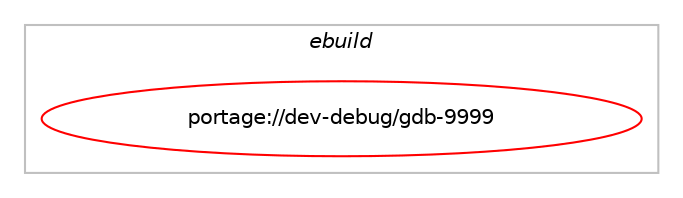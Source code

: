 digraph prolog {

# *************
# Graph options
# *************

newrank=true;
concentrate=true;
compound=true;
graph [rankdir=LR,fontname=Helvetica,fontsize=10,ranksep=1.5];#, ranksep=2.5, nodesep=0.2];
edge  [arrowhead=vee];
node  [fontname=Helvetica,fontsize=10];

# **********
# The ebuild
# **********

subgraph cluster_leftcol {
color=gray;
label=<<i>ebuild</i>>;
id [label="portage://dev-debug/gdb-9999", color=red, width=4, href="../dev-debug/gdb-9999.svg"];
}

# ****************
# The dependencies
# ****************

subgraph cluster_midcol {
color=gray;
label=<<i>dependencies</i>>;
subgraph cluster_compile {
fillcolor="#eeeeee";
style=filled;
label=<<i>compile</i>>;
# *** BEGIN UNKNOWN DEPENDENCY TYPE (TODO) ***
# id -> equal(use_conditional_group(positive,debuginfod,portage://dev-debug/gdb-9999,[package_dependency(portage://dev-debug/gdb-9999,install,no,dev-libs,elfutils,none,[,,],[],[use(enable(debuginfod),negative)])]))
# *** END UNKNOWN DEPENDENCY TYPE (TODO) ***

# *** BEGIN UNKNOWN DEPENDENCY TYPE (TODO) ***
# id -> equal(use_conditional_group(positive,elibc_glibc,portage://dev-debug/gdb-9999,[package_dependency(portage://dev-debug/gdb-9999,install,no,net-libs,libnsl,none,[,,],any_same_slot,[])]))
# *** END UNKNOWN DEPENDENCY TYPE (TODO) ***

# *** BEGIN UNKNOWN DEPENDENCY TYPE (TODO) ***
# id -> equal(use_conditional_group(positive,guile,portage://dev-debug/gdb-9999,[package_dependency(portage://dev-debug/gdb-9999,install,no,dev-scheme,guile,greaterequal,[2.0,,,2.0],[],[])]))
# *** END UNKNOWN DEPENDENCY TYPE (TODO) ***

# *** BEGIN UNKNOWN DEPENDENCY TYPE (TODO) ***
# id -> equal(use_conditional_group(positive,lzma,portage://dev-debug/gdb-9999,[package_dependency(portage://dev-debug/gdb-9999,install,no,app-arch,xz-utils,none,[,,],[],[])]))
# *** END UNKNOWN DEPENDENCY TYPE (TODO) ***

# *** BEGIN UNKNOWN DEPENDENCY TYPE (TODO) ***
# id -> equal(use_conditional_group(positive,python,portage://dev-debug/gdb-9999,[use_conditional_group(positive,python_single_target_python3_10,portage://dev-debug/gdb-9999,[package_dependency(portage://dev-debug/gdb-9999,install,no,dev-lang,python,none,[,,],[slot(3.10)],[])]),use_conditional_group(positive,python_single_target_python3_11,portage://dev-debug/gdb-9999,[package_dependency(portage://dev-debug/gdb-9999,install,no,dev-lang,python,none,[,,],[slot(3.11)],[])]),use_conditional_group(positive,python_single_target_python3_12,portage://dev-debug/gdb-9999,[package_dependency(portage://dev-debug/gdb-9999,install,no,dev-lang,python,none,[,,],[slot(3.12)],[])])]))
# *** END UNKNOWN DEPENDENCY TYPE (TODO) ***

# *** BEGIN UNKNOWN DEPENDENCY TYPE (TODO) ***
# id -> equal(use_conditional_group(positive,source-highlight,portage://dev-debug/gdb-9999,[package_dependency(portage://dev-debug/gdb-9999,install,no,dev-util,source-highlight,none,[,,],[],[])]))
# *** END UNKNOWN DEPENDENCY TYPE (TODO) ***

# *** BEGIN UNKNOWN DEPENDENCY TYPE (TODO) ***
# id -> equal(use_conditional_group(positive,xml,portage://dev-debug/gdb-9999,[package_dependency(portage://dev-debug/gdb-9999,install,no,dev-libs,expat,none,[,,],[],[])]))
# *** END UNKNOWN DEPENDENCY TYPE (TODO) ***

# *** BEGIN UNKNOWN DEPENDENCY TYPE (TODO) ***
# id -> equal(use_conditional_group(positive,xxhash,portage://dev-debug/gdb-9999,[package_dependency(portage://dev-debug/gdb-9999,install,no,dev-libs,xxhash,none,[,,],[],[])]))
# *** END UNKNOWN DEPENDENCY TYPE (TODO) ***

# *** BEGIN UNKNOWN DEPENDENCY TYPE (TODO) ***
# id -> equal(use_conditional_group(positive,zstd,portage://dev-debug/gdb-9999,[package_dependency(portage://dev-debug/gdb-9999,install,no,app-arch,zstd,none,[,,],any_same_slot,[])]))
# *** END UNKNOWN DEPENDENCY TYPE (TODO) ***

# *** BEGIN UNKNOWN DEPENDENCY TYPE (TODO) ***
# id -> equal(package_dependency(portage://dev-debug/gdb-9999,install,no,dev-libs,gmp,none,[,,],any_same_slot,[]))
# *** END UNKNOWN DEPENDENCY TYPE (TODO) ***

# *** BEGIN UNKNOWN DEPENDENCY TYPE (TODO) ***
# id -> equal(package_dependency(portage://dev-debug/gdb-9999,install,no,dev-libs,mpfr,none,[,,],any_same_slot,[]))
# *** END UNKNOWN DEPENDENCY TYPE (TODO) ***

# *** BEGIN UNKNOWN DEPENDENCY TYPE (TODO) ***
# id -> equal(package_dependency(portage://dev-debug/gdb-9999,install,no,sys-libs,ncurses,greaterequal,[5.2,,-r2,5.2-r2],any_same_slot,[]))
# *** END UNKNOWN DEPENDENCY TYPE (TODO) ***

# *** BEGIN UNKNOWN DEPENDENCY TYPE (TODO) ***
# id -> equal(package_dependency(portage://dev-debug/gdb-9999,install,no,sys-libs,readline,greaterequal,[7,,,7],any_same_slot,[]))
# *** END UNKNOWN DEPENDENCY TYPE (TODO) ***

# *** BEGIN UNKNOWN DEPENDENCY TYPE (TODO) ***
# id -> equal(package_dependency(portage://dev-debug/gdb-9999,install,no,sys-libs,zlib,none,[,,],[],[]))
# *** END UNKNOWN DEPENDENCY TYPE (TODO) ***

}
subgraph cluster_compileandrun {
fillcolor="#eeeeee";
style=filled;
label=<<i>compile and run</i>>;
}
subgraph cluster_run {
fillcolor="#eeeeee";
style=filled;
label=<<i>run</i>>;
# *** BEGIN UNKNOWN DEPENDENCY TYPE (TODO) ***
# id -> equal(use_conditional_group(positive,debuginfod,portage://dev-debug/gdb-9999,[package_dependency(portage://dev-debug/gdb-9999,run,no,dev-libs,elfutils,none,[,,],[],[use(enable(debuginfod),negative)])]))
# *** END UNKNOWN DEPENDENCY TYPE (TODO) ***

# *** BEGIN UNKNOWN DEPENDENCY TYPE (TODO) ***
# id -> equal(use_conditional_group(positive,elibc_glibc,portage://dev-debug/gdb-9999,[package_dependency(portage://dev-debug/gdb-9999,run,no,net-libs,libnsl,none,[,,],any_same_slot,[])]))
# *** END UNKNOWN DEPENDENCY TYPE (TODO) ***

# *** BEGIN UNKNOWN DEPENDENCY TYPE (TODO) ***
# id -> equal(use_conditional_group(positive,guile,portage://dev-debug/gdb-9999,[package_dependency(portage://dev-debug/gdb-9999,run,no,dev-scheme,guile,greaterequal,[2.0,,,2.0],[],[])]))
# *** END UNKNOWN DEPENDENCY TYPE (TODO) ***

# *** BEGIN UNKNOWN DEPENDENCY TYPE (TODO) ***
# id -> equal(use_conditional_group(positive,lzma,portage://dev-debug/gdb-9999,[package_dependency(portage://dev-debug/gdb-9999,run,no,app-arch,xz-utils,none,[,,],[],[])]))
# *** END UNKNOWN DEPENDENCY TYPE (TODO) ***

# *** BEGIN UNKNOWN DEPENDENCY TYPE (TODO) ***
# id -> equal(use_conditional_group(positive,python,portage://dev-debug/gdb-9999,[use_conditional_group(positive,python_single_target_python3_10,portage://dev-debug/gdb-9999,[package_dependency(portage://dev-debug/gdb-9999,run,no,dev-lang,python,none,[,,],[slot(3.10)],[])]),use_conditional_group(positive,python_single_target_python3_11,portage://dev-debug/gdb-9999,[package_dependency(portage://dev-debug/gdb-9999,run,no,dev-lang,python,none,[,,],[slot(3.11)],[])]),use_conditional_group(positive,python_single_target_python3_12,portage://dev-debug/gdb-9999,[package_dependency(portage://dev-debug/gdb-9999,run,no,dev-lang,python,none,[,,],[slot(3.12)],[])])]))
# *** END UNKNOWN DEPENDENCY TYPE (TODO) ***

# *** BEGIN UNKNOWN DEPENDENCY TYPE (TODO) ***
# id -> equal(use_conditional_group(positive,source-highlight,portage://dev-debug/gdb-9999,[package_dependency(portage://dev-debug/gdb-9999,run,no,dev-util,source-highlight,none,[,,],[],[])]))
# *** END UNKNOWN DEPENDENCY TYPE (TODO) ***

# *** BEGIN UNKNOWN DEPENDENCY TYPE (TODO) ***
# id -> equal(use_conditional_group(positive,xml,portage://dev-debug/gdb-9999,[package_dependency(portage://dev-debug/gdb-9999,run,no,dev-libs,expat,none,[,,],[],[])]))
# *** END UNKNOWN DEPENDENCY TYPE (TODO) ***

# *** BEGIN UNKNOWN DEPENDENCY TYPE (TODO) ***
# id -> equal(use_conditional_group(positive,xxhash,portage://dev-debug/gdb-9999,[package_dependency(portage://dev-debug/gdb-9999,run,no,dev-libs,xxhash,none,[,,],[],[])]))
# *** END UNKNOWN DEPENDENCY TYPE (TODO) ***

# *** BEGIN UNKNOWN DEPENDENCY TYPE (TODO) ***
# id -> equal(use_conditional_group(positive,zstd,portage://dev-debug/gdb-9999,[package_dependency(portage://dev-debug/gdb-9999,run,no,app-arch,zstd,none,[,,],any_same_slot,[])]))
# *** END UNKNOWN DEPENDENCY TYPE (TODO) ***

# *** BEGIN UNKNOWN DEPENDENCY TYPE (TODO) ***
# id -> equal(package_dependency(portage://dev-debug/gdb-9999,run,no,dev-libs,gmp,none,[,,],any_same_slot,[]))
# *** END UNKNOWN DEPENDENCY TYPE (TODO) ***

# *** BEGIN UNKNOWN DEPENDENCY TYPE (TODO) ***
# id -> equal(package_dependency(portage://dev-debug/gdb-9999,run,no,dev-libs,mpfr,none,[,,],any_same_slot,[]))
# *** END UNKNOWN DEPENDENCY TYPE (TODO) ***

# *** BEGIN UNKNOWN DEPENDENCY TYPE (TODO) ***
# id -> equal(package_dependency(portage://dev-debug/gdb-9999,run,no,sys-libs,ncurses,greaterequal,[5.2,,-r2,5.2-r2],any_same_slot,[]))
# *** END UNKNOWN DEPENDENCY TYPE (TODO) ***

# *** BEGIN UNKNOWN DEPENDENCY TYPE (TODO) ***
# id -> equal(package_dependency(portage://dev-debug/gdb-9999,run,no,sys-libs,readline,greaterequal,[7,,,7],any_same_slot,[]))
# *** END UNKNOWN DEPENDENCY TYPE (TODO) ***

# *** BEGIN UNKNOWN DEPENDENCY TYPE (TODO) ***
# id -> equal(package_dependency(portage://dev-debug/gdb-9999,run,no,sys-libs,zlib,none,[,,],[],[]))
# *** END UNKNOWN DEPENDENCY TYPE (TODO) ***

}
}

# **************
# The candidates
# **************

subgraph cluster_choices {
rank=same;
color=gray;
label=<<i>candidates</i>>;

}

}
